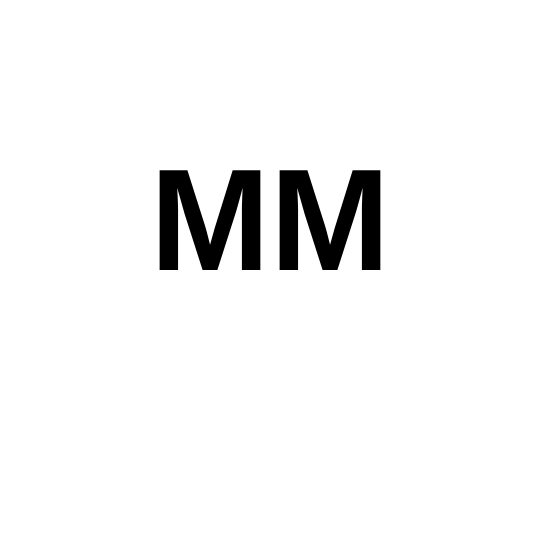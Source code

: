 <mxfile version="28.2.5">
  <diagram name="Page-1" id="meptIE5fzbQcG3gGSkHZ">
    <mxGraphModel dx="872" dy="473" grid="1" gridSize="10" guides="1" tooltips="1" connect="1" arrows="1" fold="1" page="1" pageScale="1" pageWidth="850" pageHeight="1100" math="0" shadow="0">
      <root>
        <mxCell id="0" />
        <mxCell id="1" parent="0" />
        <mxCell id="alEZPT4HGxz-H-aroDLW-2" value="" style="whiteSpace=wrap;html=1;aspect=fixed;fillColor=none;strokeColor=none;" vertex="1" parent="1">
          <mxGeometry x="520" y="80" width="270" height="270" as="geometry" />
        </mxCell>
        <mxCell id="alEZPT4HGxz-H-aroDLW-3" value="&lt;h1&gt;&lt;font style=&quot;font-size: 72px; color: rgb(0, 0, 0);&quot; face=&quot;Helvetica&quot;&gt;MM&lt;/font&gt;&lt;/h1&gt;" style="text;html=1;align=center;verticalAlign=middle;whiteSpace=wrap;rounded=0;strokeColor=none;" vertex="1" parent="1">
          <mxGeometry x="530" y="120" width="250" height="140" as="geometry" />
        </mxCell>
      </root>
    </mxGraphModel>
  </diagram>
</mxfile>

